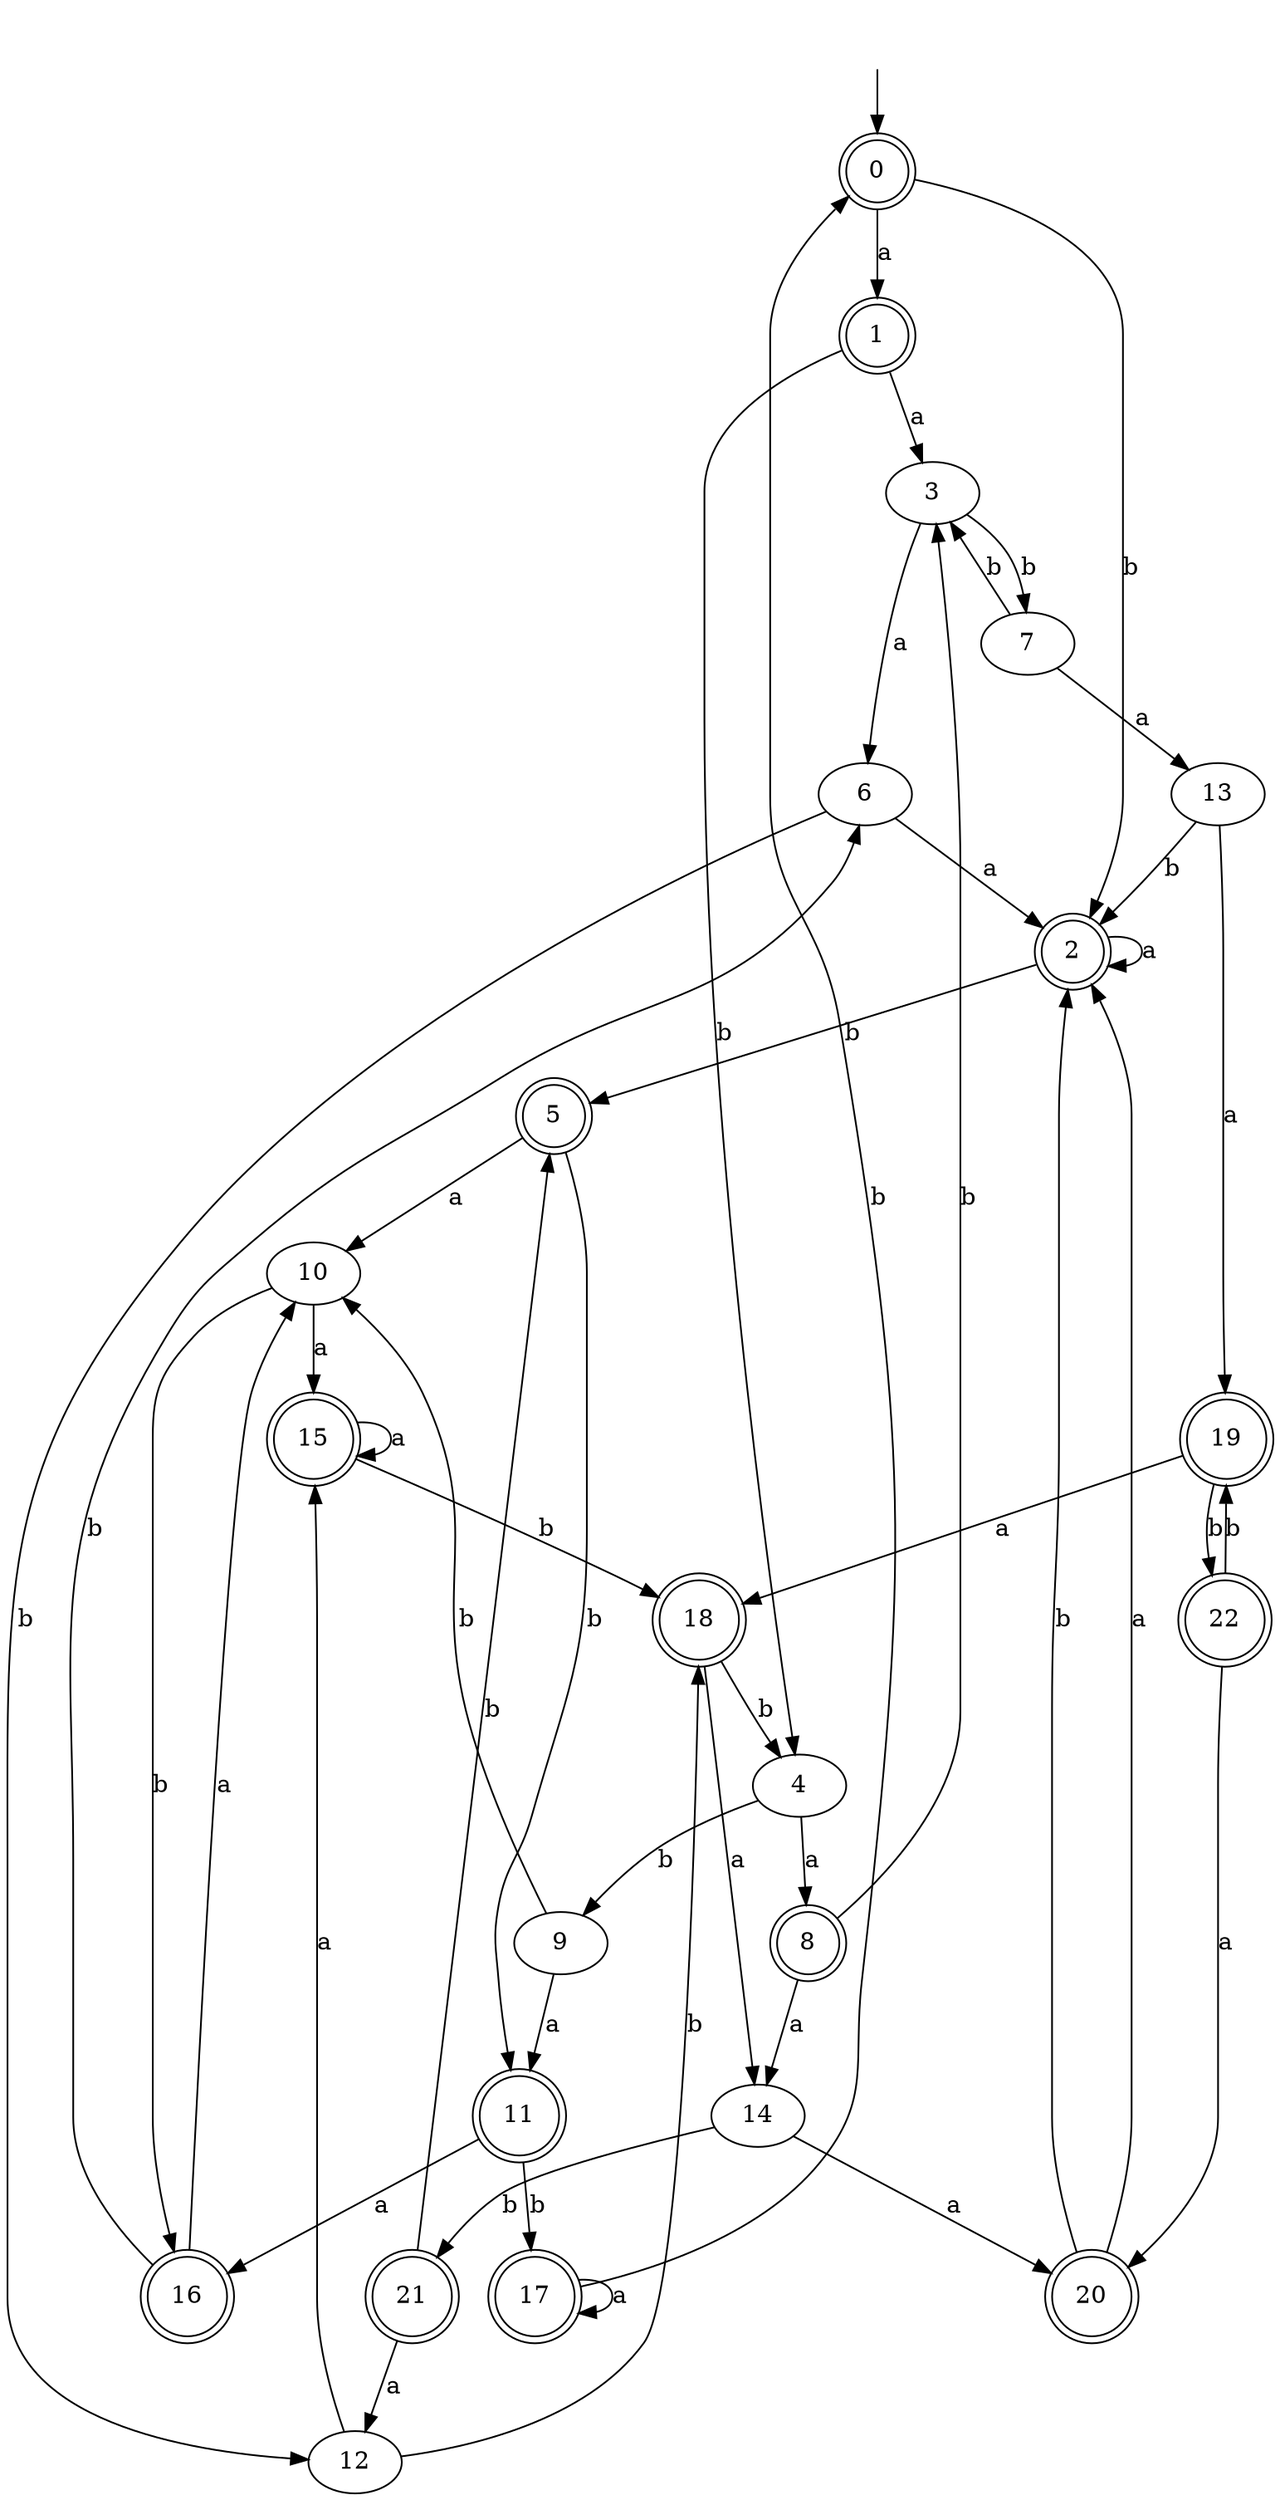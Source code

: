 digraph RandomDFA {
  __start0 [label="", shape=none];
  __start0 -> 0 [label=""];
  0 [shape=circle] [shape=doublecircle]
  0 -> 1 [label="a"]
  0 -> 2 [label="b"]
  1 [shape=doublecircle]
  1 -> 3 [label="a"]
  1 -> 4 [label="b"]
  2 [shape=doublecircle]
  2 -> 2 [label="a"]
  2 -> 5 [label="b"]
  3
  3 -> 6 [label="a"]
  3 -> 7 [label="b"]
  4
  4 -> 8 [label="a"]
  4 -> 9 [label="b"]
  5 [shape=doublecircle]
  5 -> 10 [label="a"]
  5 -> 11 [label="b"]
  6
  6 -> 2 [label="a"]
  6 -> 12 [label="b"]
  7
  7 -> 13 [label="a"]
  7 -> 3 [label="b"]
  8 [shape=doublecircle]
  8 -> 14 [label="a"]
  8 -> 3 [label="b"]
  9
  9 -> 11 [label="a"]
  9 -> 10 [label="b"]
  10
  10 -> 15 [label="a"]
  10 -> 16 [label="b"]
  11 [shape=doublecircle]
  11 -> 16 [label="a"]
  11 -> 17 [label="b"]
  12
  12 -> 15 [label="a"]
  12 -> 18 [label="b"]
  13
  13 -> 19 [label="a"]
  13 -> 2 [label="b"]
  14
  14 -> 20 [label="a"]
  14 -> 21 [label="b"]
  15 [shape=doublecircle]
  15 -> 15 [label="a"]
  15 -> 18 [label="b"]
  16 [shape=doublecircle]
  16 -> 10 [label="a"]
  16 -> 6 [label="b"]
  17 [shape=doublecircle]
  17 -> 17 [label="a"]
  17 -> 0 [label="b"]
  18 [shape=doublecircle]
  18 -> 14 [label="a"]
  18 -> 4 [label="b"]
  19 [shape=doublecircle]
  19 -> 18 [label="a"]
  19 -> 22 [label="b"]
  20 [shape=doublecircle]
  20 -> 2 [label="a"]
  20 -> 2 [label="b"]
  21 [shape=doublecircle]
  21 -> 12 [label="a"]
  21 -> 5 [label="b"]
  22 [shape=doublecircle]
  22 -> 20 [label="a"]
  22 -> 19 [label="b"]
}
